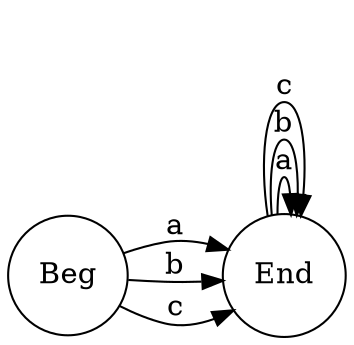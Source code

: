 digraph tokex {
	labelloc="t";
	label="";
	graph [dpi=200];
	rankdir=LR;
	fontname="Helvetica";
	edge [arrowhead=normal,arrowtail=dot];
	node [shape=circle];
	# Auto-generated by Tokex.

	Beg [label="Beg"];
	End [label="End"];
	Beg -> End [label="a"];
	Beg -> End [label="b"];
	Beg -> End [label="c"];
	End -> End [label="a"];
	End -> End [label="b"];
	End -> End [label="c"];
}
